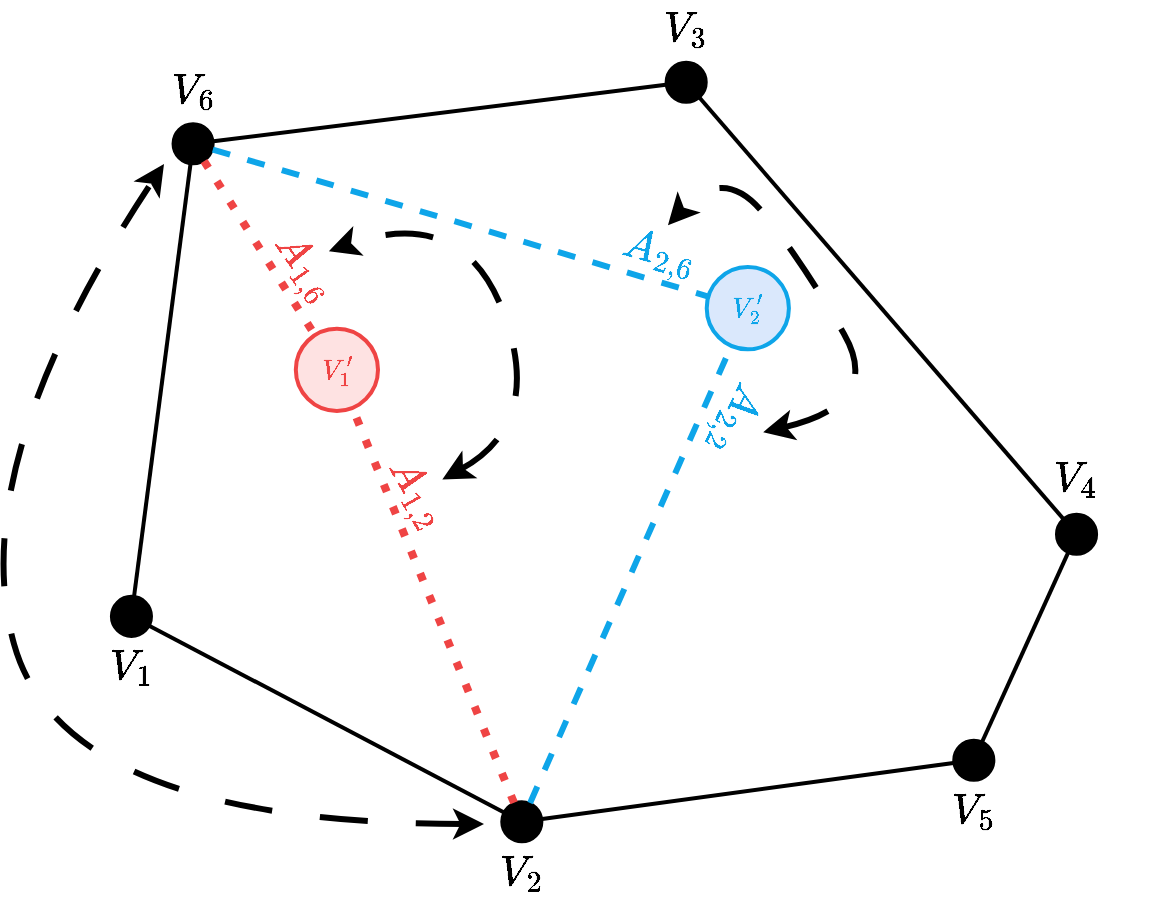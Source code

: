 <mxfile version="21.2.8" type="device">
  <diagram name="Page-1" id="pyHq3Q06zmXxc1-A2x4C">
    <mxGraphModel dx="1209" dy="752" grid="1" gridSize="10" guides="1" tooltips="1" connect="1" arrows="1" fold="1" page="1" pageScale="1" pageWidth="610" pageHeight="488" math="1" shadow="0">
      <root>
        <mxCell id="0" />
        <mxCell id="1" parent="0" />
        <mxCell id="sbEeB9x0Im4xSx7H8_SN-8" value="" style="curved=1;endArrow=classic;html=1;rounded=0;startArrow=classic;startFill=1;strokeWidth=3;dashed=1;dashPattern=8 8;" parent="1" edge="1">
          <mxGeometry width="50" height="50" relative="1" as="geometry">
            <mxPoint x="260" y="430" as="sourcePoint" />
            <mxPoint x="100" y="100" as="targetPoint" />
            <Array as="points">
              <mxPoint x="50" y="430" />
              <mxPoint y="250" />
            </Array>
          </mxGeometry>
        </mxCell>
        <mxCell id="qUlzwYCwUEQAwR1e-6NB-1" value="" style="ellipse;whiteSpace=wrap;html=1;aspect=fixed;fillColor=#000000;" parent="1" vertex="1">
          <mxGeometry x="104.273" y="79.636" width="20.545" height="20.545" as="geometry" />
        </mxCell>
        <mxCell id="qUlzwYCwUEQAwR1e-6NB-9" style="edgeStyle=none;rounded=0;orthogonalLoop=1;jettySize=auto;html=1;endArrow=none;endFill=0;strokeWidth=2;" parent="1" source="qUlzwYCwUEQAwR1e-6NB-2" edge="1">
          <mxGeometry relative="1" as="geometry">
            <mxPoint x="556.272" y="285.091" as="targetPoint" />
          </mxGeometry>
        </mxCell>
        <mxCell id="qUlzwYCwUEQAwR1e-6NB-2" value="" style="ellipse;whiteSpace=wrap;html=1;aspect=fixed;fillColor=#000000;" parent="1" vertex="1">
          <mxGeometry x="350.818" y="48.818" width="20.545" height="20.545" as="geometry" />
        </mxCell>
        <mxCell id="qUlzwYCwUEQAwR1e-6NB-8" style="edgeStyle=none;rounded=0;orthogonalLoop=1;jettySize=auto;html=1;endArrow=none;endFill=0;strokeWidth=2;" parent="1" source="qUlzwYCwUEQAwR1e-6NB-1" target="qUlzwYCwUEQAwR1e-6NB-2" edge="1">
          <mxGeometry relative="1" as="geometry" />
        </mxCell>
        <mxCell id="qUlzwYCwUEQAwR1e-6NB-10" style="edgeStyle=none;rounded=0;orthogonalLoop=1;jettySize=auto;html=1;endArrow=none;endFill=0;strokeWidth=2;" parent="1" target="qUlzwYCwUEQAwR1e-6NB-4" edge="1">
          <mxGeometry relative="1" as="geometry">
            <mxPoint x="556.272" y="285.091" as="sourcePoint" />
          </mxGeometry>
        </mxCell>
        <mxCell id="qUlzwYCwUEQAwR1e-6NB-3" value="" style="ellipse;whiteSpace=wrap;html=1;aspect=fixed;fillColor=#000000;" parent="1" vertex="1">
          <mxGeometry x="545.999" y="274.818" width="20.545" height="20.545" as="geometry" />
        </mxCell>
        <mxCell id="qUlzwYCwUEQAwR1e-6NB-4" value="" style="ellipse;whiteSpace=wrap;html=1;aspect=fixed;fillColor=#000000;" parent="1" vertex="1">
          <mxGeometry x="494.636" y="387.818" width="20.545" height="20.545" as="geometry" />
        </mxCell>
        <mxCell id="qUlzwYCwUEQAwR1e-6NB-5" value="" style="ellipse;whiteSpace=wrap;html=1;aspect=fixed;fillColor=#000000;" parent="1" vertex="1">
          <mxGeometry x="268.637" y="418.636" width="20.545" height="20.545" as="geometry" />
        </mxCell>
        <mxCell id="qUlzwYCwUEQAwR1e-6NB-11" style="edgeStyle=none;rounded=0;orthogonalLoop=1;jettySize=auto;html=1;endArrow=none;endFill=0;strokeWidth=2;" parent="1" source="qUlzwYCwUEQAwR1e-6NB-4" target="qUlzwYCwUEQAwR1e-6NB-5" edge="1">
          <mxGeometry relative="1" as="geometry" />
        </mxCell>
        <mxCell id="qUlzwYCwUEQAwR1e-6NB-7" style="rounded=0;orthogonalLoop=1;jettySize=auto;html=1;endArrow=none;endFill=0;strokeWidth=2;" parent="1" source="qUlzwYCwUEQAwR1e-6NB-6" target="qUlzwYCwUEQAwR1e-6NB-1" edge="1">
          <mxGeometry relative="1" as="geometry" />
        </mxCell>
        <mxCell id="qUlzwYCwUEQAwR1e-6NB-12" style="edgeStyle=none;rounded=0;orthogonalLoop=1;jettySize=auto;html=1;endArrow=none;endFill=0;strokeWidth=2;" parent="1" source="qUlzwYCwUEQAwR1e-6NB-6" target="qUlzwYCwUEQAwR1e-6NB-5" edge="1">
          <mxGeometry relative="1" as="geometry" />
        </mxCell>
        <mxCell id="qUlzwYCwUEQAwR1e-6NB-6" value="" style="ellipse;whiteSpace=wrap;html=1;aspect=fixed;fillColor=#000000;" parent="1" vertex="1">
          <mxGeometry x="73.455" y="315.909" width="20.545" height="20.545" as="geometry" />
        </mxCell>
        <mxCell id="qUlzwYCwUEQAwR1e-6NB-13" value="$$V_{1}$$" style="text;html=1;strokeColor=none;fillColor=none;align=center;verticalAlign=middle;whiteSpace=wrap;rounded=0;fontSize=18;" parent="1" vertex="1">
          <mxGeometry x="52.91" y="336.455" width="61.636" height="30.818" as="geometry" />
        </mxCell>
        <mxCell id="qUlzwYCwUEQAwR1e-6NB-14" value="$$V_{6} $$" style="text;html=1;strokeColor=none;fillColor=none;align=center;verticalAlign=middle;whiteSpace=wrap;rounded=0;fontSize=18;" parent="1" vertex="1">
          <mxGeometry x="83.728" y="48.818" width="61.636" height="30.818" as="geometry" />
        </mxCell>
        <mxCell id="qUlzwYCwUEQAwR1e-6NB-15" value="$$V_{3}$$" style="text;html=1;strokeColor=none;fillColor=none;align=center;verticalAlign=middle;whiteSpace=wrap;rounded=0;fontSize=18;" parent="1" vertex="1">
          <mxGeometry x="330.273" y="18" width="61.636" height="30.818" as="geometry" />
        </mxCell>
        <mxCell id="qUlzwYCwUEQAwR1e-6NB-16" value="$$V_{4}$$" style="text;html=1;strokeColor=none;fillColor=none;align=center;verticalAlign=middle;whiteSpace=wrap;rounded=0;fontSize=18;" parent="1" vertex="1">
          <mxGeometry x="525.454" y="242.973" width="61.636" height="30.818" as="geometry" />
        </mxCell>
        <mxCell id="qUlzwYCwUEQAwR1e-6NB-17" value="$$V_{5}$$" style="text;html=1;strokeColor=none;fillColor=none;align=center;verticalAlign=middle;whiteSpace=wrap;rounded=0;fontSize=18;" parent="1" vertex="1">
          <mxGeometry x="474.09" y="408.364" width="61.636" height="30.818" as="geometry" />
        </mxCell>
        <mxCell id="qUlzwYCwUEQAwR1e-6NB-18" value="$$V_{2}$$" style="text;html=1;strokeColor=none;fillColor=none;align=center;verticalAlign=middle;whiteSpace=wrap;rounded=0;fontSize=18;" parent="1" vertex="1">
          <mxGeometry x="248.091" y="439.182" width="61.636" height="30.818" as="geometry" />
        </mxCell>
        <mxCell id="qUlzwYCwUEQAwR1e-6NB-20" value="" style="endArrow=none;dashed=1;html=1;dashPattern=1 2;strokeWidth=4;rounded=0;fillColor=#f8cecc;strokeColor=#ef4444;fontColor=#ef4444;" parent="1" source="qUlzwYCwUEQAwR1e-6NB-5" target="qUlzwYCwUEQAwR1e-6NB-19" edge="1">
          <mxGeometry width="50" height="50" relative="1" as="geometry">
            <mxPoint x="248.091" y="264.545" as="sourcePoint" />
            <mxPoint x="299.455" y="213.182" as="targetPoint" />
          </mxGeometry>
        </mxCell>
        <mxCell id="qUlzwYCwUEQAwR1e-6NB-22" value="" style="endArrow=none;dashed=1;html=1;dashPattern=1 2;strokeWidth=4;rounded=0;fillColor=#f8cecc;strokeColor=#ef4444;fontColor=#ef4444;" parent="1" source="qUlzwYCwUEQAwR1e-6NB-1" target="qUlzwYCwUEQAwR1e-6NB-19" edge="1">
          <mxGeometry width="50" height="50" relative="1" as="geometry">
            <mxPoint x="100.577" y="328.563" as="sourcePoint" />
            <mxPoint x="190.129" y="221.055" as="targetPoint" />
          </mxGeometry>
        </mxCell>
        <mxCell id="qUlzwYCwUEQAwR1e-6NB-19" value="$$V^\prime_1$$" style="ellipse;whiteSpace=wrap;html=1;aspect=fixed;fillColor=#fee2e2;strokeColor=#ef4444;strokeWidth=2;fontColor=#ef4444;" parent="1" vertex="1">
          <mxGeometry x="165.91" y="182.364" width="41.09" height="41.09" as="geometry" />
        </mxCell>
        <mxCell id="qUlzwYCwUEQAwR1e-6NB-29" value="$$V^\prime_2$$" style="ellipse;whiteSpace=wrap;html=1;aspect=fixed;fillColor=#dae8fc;strokeColor=#0ea5e9;strokeWidth=2;fontColor=#0ea5e9;" parent="1" vertex="1">
          <mxGeometry x="371.363" y="151.545" width="41.09" height="41.09" as="geometry" />
        </mxCell>
        <mxCell id="qUlzwYCwUEQAwR1e-6NB-40" value="" style="endArrow=none;dashed=1;html=1;strokeWidth=3;rounded=0;fillColor=#dae8fc;strokeColor=#0ea5e9;fontColor=#0ea5e9;" parent="1" source="qUlzwYCwUEQAwR1e-6NB-1" target="qUlzwYCwUEQAwR1e-6NB-29" edge="1">
          <mxGeometry width="50" height="50" relative="1" as="geometry">
            <mxPoint x="145.364" y="100.182" as="sourcePoint" />
            <mxPoint x="383.798" y="191.538" as="targetPoint" />
          </mxGeometry>
        </mxCell>
        <mxCell id="qUlzwYCwUEQAwR1e-6NB-38" value="" style="endArrow=none;dashed=1;html=1;strokeWidth=3;rounded=0;fillColor=#dae8fc;strokeColor=#0ea5e9;fontColor=#0ea5e9;" parent="1" source="qUlzwYCwUEQAwR1e-6NB-5" target="qUlzwYCwUEQAwR1e-6NB-29" edge="1">
          <mxGeometry width="50" height="50" relative="1" as="geometry">
            <mxPoint x="429.515" y="399.17" as="sourcePoint" />
            <mxPoint x="330.268" y="200.75" as="targetPoint" />
          </mxGeometry>
        </mxCell>
        <mxCell id="qUlzwYCwUEQAwR1e-6NB-56" value="$$A_{2,6}$$" style="text;html=1;strokeColor=none;fillColor=none;align=center;verticalAlign=middle;whiteSpace=wrap;rounded=0;fontSize=18;rotation=16;fontColor=#0ea5e9;" parent="1" vertex="1">
          <mxGeometry x="316.918" y="129.973" width="61.636" height="30.818" as="geometry" />
        </mxCell>
        <mxCell id="sbEeB9x0Im4xSx7H8_SN-5" value="$$A_{1,6}$$" style="text;html=1;strokeColor=none;fillColor=none;align=center;verticalAlign=middle;whiteSpace=wrap;rounded=0;fontSize=18;rotation=55;fontColor=#EF4444;" parent="1" vertex="1">
          <mxGeometry x="138.998" y="137.003" width="61.636" height="30.818" as="geometry" />
        </mxCell>
        <mxCell id="sbEeB9x0Im4xSx7H8_SN-6" value="$$A_{1,2}$$" style="text;html=1;strokeColor=none;fillColor=none;align=center;verticalAlign=middle;whiteSpace=wrap;rounded=0;fontSize=18;rotation=60;fontColor=#EF4444;" parent="1" vertex="1">
          <mxGeometry x="194.998" y="250.003" width="61.636" height="30.818" as="geometry" />
        </mxCell>
        <mxCell id="sbEeB9x0Im4xSx7H8_SN-9" value="" style="curved=1;endArrow=classic;html=1;rounded=0;exitX=0.5;exitY=0;exitDx=0;exitDy=0;entryX=0.5;entryY=0;entryDx=0;entryDy=0;startArrow=classic;startFill=1;strokeWidth=3;dashed=1;dashPattern=8 8;" parent="1" source="sbEeB9x0Im4xSx7H8_SN-6" target="sbEeB9x0Im4xSx7H8_SN-5" edge="1">
          <mxGeometry width="50" height="50" relative="1" as="geometry">
            <mxPoint x="400" y="280" as="sourcePoint" />
            <mxPoint x="450" y="230" as="targetPoint" />
            <Array as="points">
              <mxPoint x="290" y="230" />
              <mxPoint x="250" y="120" />
            </Array>
          </mxGeometry>
        </mxCell>
        <mxCell id="hL6zhXLlEOLkl2LmxK8k-1" value="$$A_{2,2}$$" style="text;html=1;strokeColor=none;fillColor=none;align=center;verticalAlign=middle;whiteSpace=wrap;rounded=0;fontSize=18;rotation=115;fontColor=#0ea5e9;" vertex="1" parent="1">
          <mxGeometry x="354.818" y="212.153" width="61.636" height="30.818" as="geometry" />
        </mxCell>
        <mxCell id="hL6zhXLlEOLkl2LmxK8k-3" value="" style="curved=1;endArrow=classic;html=1;rounded=0;exitX=0.5;exitY=0;exitDx=0;exitDy=0;entryX=0.5;entryY=0;entryDx=0;entryDy=0;startArrow=classic;startFill=1;strokeWidth=3;dashed=1;dashPattern=8 8;" edge="1" parent="1" source="hL6zhXLlEOLkl2LmxK8k-1" target="qUlzwYCwUEQAwR1e-6NB-56">
          <mxGeometry width="50" height="50" relative="1" as="geometry">
            <mxPoint x="423.09" y="234" as="sourcePoint" />
            <mxPoint x="366.09" y="120" as="targetPoint" />
            <Array as="points">
              <mxPoint x="460" y="220" />
              <mxPoint x="420" y="150" />
              <mxPoint x="380" y="100" />
            </Array>
          </mxGeometry>
        </mxCell>
      </root>
    </mxGraphModel>
  </diagram>
</mxfile>
